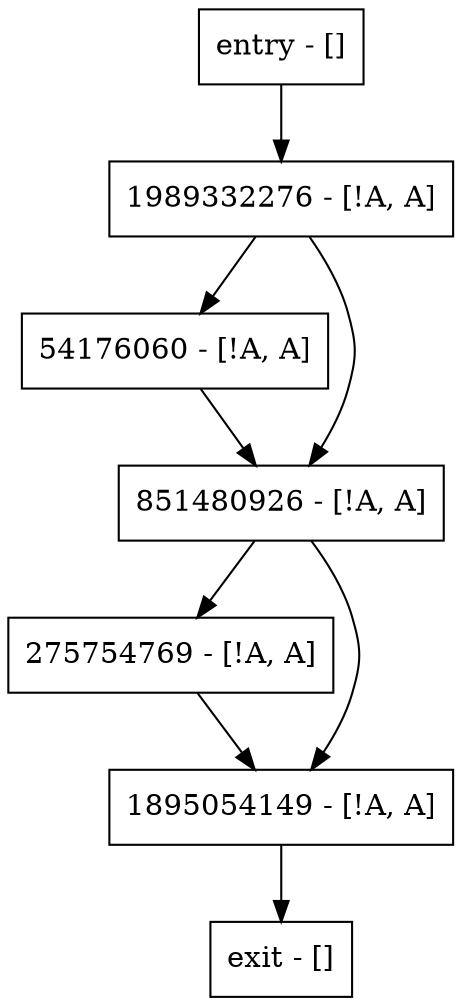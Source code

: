 digraph main {
node [shape=record];
entry [label="entry - []"];
exit [label="exit - []"];
275754769 [label="275754769 - [!A, A]"];
1989332276 [label="1989332276 - [!A, A]"];
54176060 [label="54176060 - [!A, A]"];
851480926 [label="851480926 - [!A, A]"];
1895054149 [label="1895054149 - [!A, A]"];
entry;
exit;
entry -> 1989332276;
275754769 -> 1895054149;
1989332276 -> 54176060;
1989332276 -> 851480926;
54176060 -> 851480926;
851480926 -> 275754769;
851480926 -> 1895054149;
1895054149 -> exit;
}
